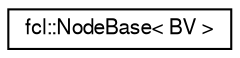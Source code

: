digraph "Graphical Class Hierarchy"
{
  edge [fontname="FreeSans",fontsize="10",labelfontname="FreeSans",labelfontsize="10"];
  node [fontname="FreeSans",fontsize="10",shape=record];
  rankdir="LR";
  Node1 [label="fcl::NodeBase\< BV \>",height=0.2,width=0.4,color="black", fillcolor="white", style="filled",URL="$a00131.html",tooltip="dynamic AABB tree node "];
}
